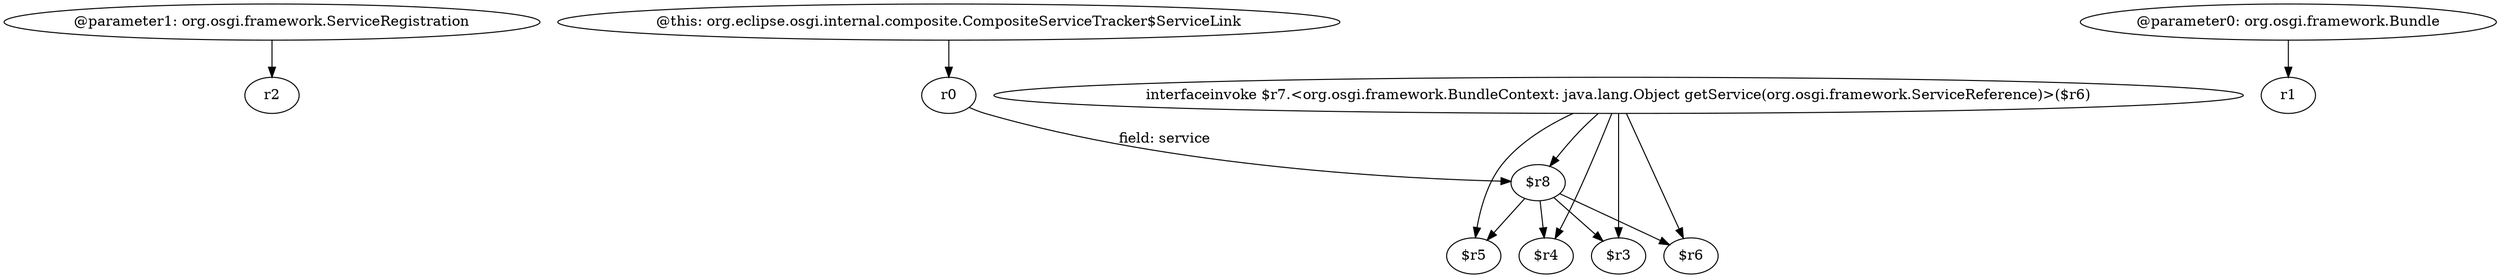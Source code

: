 digraph g {
0[label="@parameter1: org.osgi.framework.ServiceRegistration"]
1[label="r2"]
0->1[label=""]
2[label="$r8"]
3[label="$r3"]
2->3[label=""]
4[label="@this: org.eclipse.osgi.internal.composite.CompositeServiceTracker$ServiceLink"]
5[label="r0"]
4->5[label=""]
6[label="interfaceinvoke $r7.<org.osgi.framework.BundleContext: java.lang.Object getService(org.osgi.framework.ServiceReference)>($r6)"]
7[label="$r6"]
6->7[label=""]
6->3[label=""]
2->7[label=""]
8[label="@parameter0: org.osgi.framework.Bundle"]
9[label="r1"]
8->9[label=""]
10[label="$r5"]
2->10[label=""]
5->2[label="field: service"]
11[label="$r4"]
2->11[label=""]
6->10[label=""]
6->2[label=""]
6->11[label=""]
}